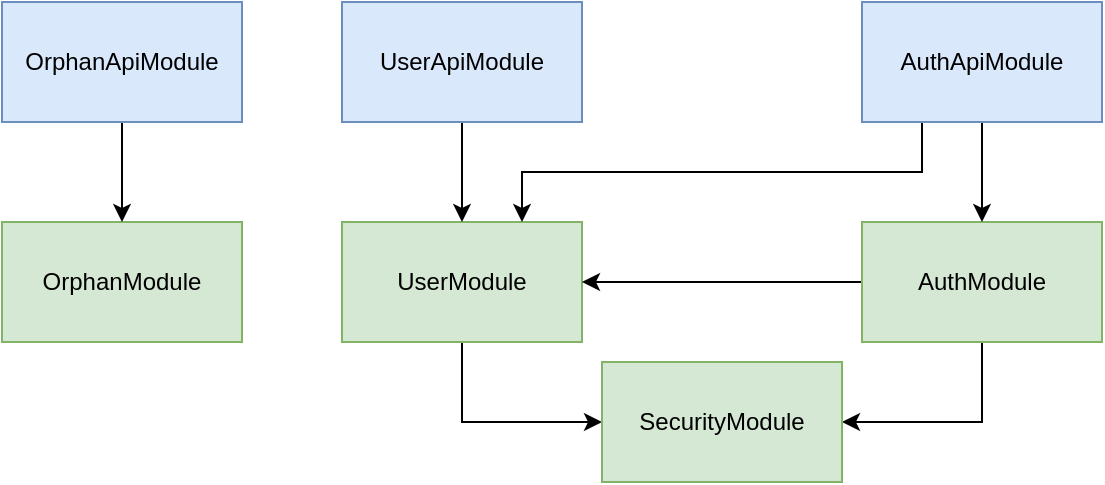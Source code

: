 <mxfile version="16.1.0" type="google"><diagram id="Z4EcJkSNFKxp2wLNSDFf" name="Page-1"><mxGraphModel dx="865" dy="517" grid="1" gridSize="10" guides="1" tooltips="1" connect="1" arrows="1" fold="1" page="1" pageScale="1" pageWidth="827" pageHeight="1169" math="0" shadow="0"><root><mxCell id="0"/><mxCell id="1" parent="0"/><mxCell id="ed2FPWAeXHBkjAlQSgI8-10" style="edgeStyle=orthogonalEdgeStyle;rounded=0;orthogonalLoop=1;jettySize=auto;html=1;exitX=0.5;exitY=1;exitDx=0;exitDy=0;entryX=0;entryY=0.5;entryDx=0;entryDy=0;" parent="1" source="ed2FPWAeXHBkjAlQSgI8-1" target="ed2FPWAeXHBkjAlQSgI8-9" edge="1"><mxGeometry relative="1" as="geometry"/></mxCell><mxCell id="ed2FPWAeXHBkjAlQSgI8-1" value="UserModule" style="rounded=0;whiteSpace=wrap;html=1;fillColor=#d5e8d4;strokeColor=#82b366;" parent="1" vertex="1"><mxGeometry x="320" y="350" width="120" height="60" as="geometry"/></mxCell><mxCell id="ed2FPWAeXHBkjAlQSgI8-5" style="edgeStyle=orthogonalEdgeStyle;rounded=0;orthogonalLoop=1;jettySize=auto;html=1;exitX=0;exitY=0.5;exitDx=0;exitDy=0;" parent="1" source="ed2FPWAeXHBkjAlQSgI8-2" target="ed2FPWAeXHBkjAlQSgI8-1" edge="1"><mxGeometry relative="1" as="geometry"/></mxCell><mxCell id="ed2FPWAeXHBkjAlQSgI8-11" style="edgeStyle=orthogonalEdgeStyle;rounded=0;orthogonalLoop=1;jettySize=auto;html=1;exitX=0.5;exitY=1;exitDx=0;exitDy=0;entryX=1;entryY=0.5;entryDx=0;entryDy=0;" parent="1" source="ed2FPWAeXHBkjAlQSgI8-2" target="ed2FPWAeXHBkjAlQSgI8-9" edge="1"><mxGeometry relative="1" as="geometry"/></mxCell><mxCell id="ed2FPWAeXHBkjAlQSgI8-2" value="AuthModule" style="rounded=0;whiteSpace=wrap;html=1;fillColor=#d5e8d4;strokeColor=#82b366;" parent="1" vertex="1"><mxGeometry x="580" y="350" width="120" height="60" as="geometry"/></mxCell><mxCell id="ed2FPWAeXHBkjAlQSgI8-7" style="edgeStyle=orthogonalEdgeStyle;rounded=0;orthogonalLoop=1;jettySize=auto;html=1;exitX=0.5;exitY=1;exitDx=0;exitDy=0;entryX=0.5;entryY=0;entryDx=0;entryDy=0;" parent="1" source="ed2FPWAeXHBkjAlQSgI8-3" target="ed2FPWAeXHBkjAlQSgI8-1" edge="1"><mxGeometry relative="1" as="geometry"/></mxCell><mxCell id="ed2FPWAeXHBkjAlQSgI8-3" value="UserApiModule" style="rounded=0;whiteSpace=wrap;html=1;fillColor=#dae8fc;strokeColor=#6c8ebf;" parent="1" vertex="1"><mxGeometry x="320" y="240" width="120" height="60" as="geometry"/></mxCell><mxCell id="ed2FPWAeXHBkjAlQSgI8-6" style="edgeStyle=orthogonalEdgeStyle;rounded=0;orthogonalLoop=1;jettySize=auto;html=1;exitX=0.5;exitY=1;exitDx=0;exitDy=0;entryX=0.5;entryY=0;entryDx=0;entryDy=0;" parent="1" source="ed2FPWAeXHBkjAlQSgI8-4" target="ed2FPWAeXHBkjAlQSgI8-2" edge="1"><mxGeometry relative="1" as="geometry"/></mxCell><mxCell id="ed2FPWAeXHBkjAlQSgI8-8" style="edgeStyle=orthogonalEdgeStyle;rounded=0;orthogonalLoop=1;jettySize=auto;html=1;exitX=0.25;exitY=1;exitDx=0;exitDy=0;entryX=0.75;entryY=0;entryDx=0;entryDy=0;" parent="1" source="ed2FPWAeXHBkjAlQSgI8-4" target="ed2FPWAeXHBkjAlQSgI8-1" edge="1"><mxGeometry relative="1" as="geometry"/></mxCell><mxCell id="ed2FPWAeXHBkjAlQSgI8-4" value="AuthApiModule" style="rounded=0;whiteSpace=wrap;html=1;fillColor=#dae8fc;strokeColor=#6c8ebf;" parent="1" vertex="1"><mxGeometry x="580" y="240" width="120" height="60" as="geometry"/></mxCell><mxCell id="ed2FPWAeXHBkjAlQSgI8-9" value="SecurityModule" style="rounded=0;whiteSpace=wrap;html=1;fillColor=#d5e8d4;strokeColor=#82b366;" parent="1" vertex="1"><mxGeometry x="450" y="420" width="120" height="60" as="geometry"/></mxCell><mxCell id="-K--Cg78EIZs75PVb04F-1" value="OrphanModule" style="rounded=0;whiteSpace=wrap;html=1;fillColor=#d5e8d4;strokeColor=#82b366;" vertex="1" parent="1"><mxGeometry x="150" y="350" width="120" height="60" as="geometry"/></mxCell><mxCell id="-K--Cg78EIZs75PVb04F-3" style="edgeStyle=orthogonalEdgeStyle;rounded=0;orthogonalLoop=1;jettySize=auto;html=1;exitX=0.5;exitY=1;exitDx=0;exitDy=0;entryX=0.5;entryY=0;entryDx=0;entryDy=0;" edge="1" parent="1" source="-K--Cg78EIZs75PVb04F-2" target="-K--Cg78EIZs75PVb04F-1"><mxGeometry relative="1" as="geometry"/></mxCell><mxCell id="-K--Cg78EIZs75PVb04F-2" value="OrphanApiModule" style="rounded=0;whiteSpace=wrap;html=1;fillColor=#dae8fc;strokeColor=#6c8ebf;" vertex="1" parent="1"><mxGeometry x="150" y="240" width="120" height="60" as="geometry"/></mxCell></root></mxGraphModel></diagram></mxfile>